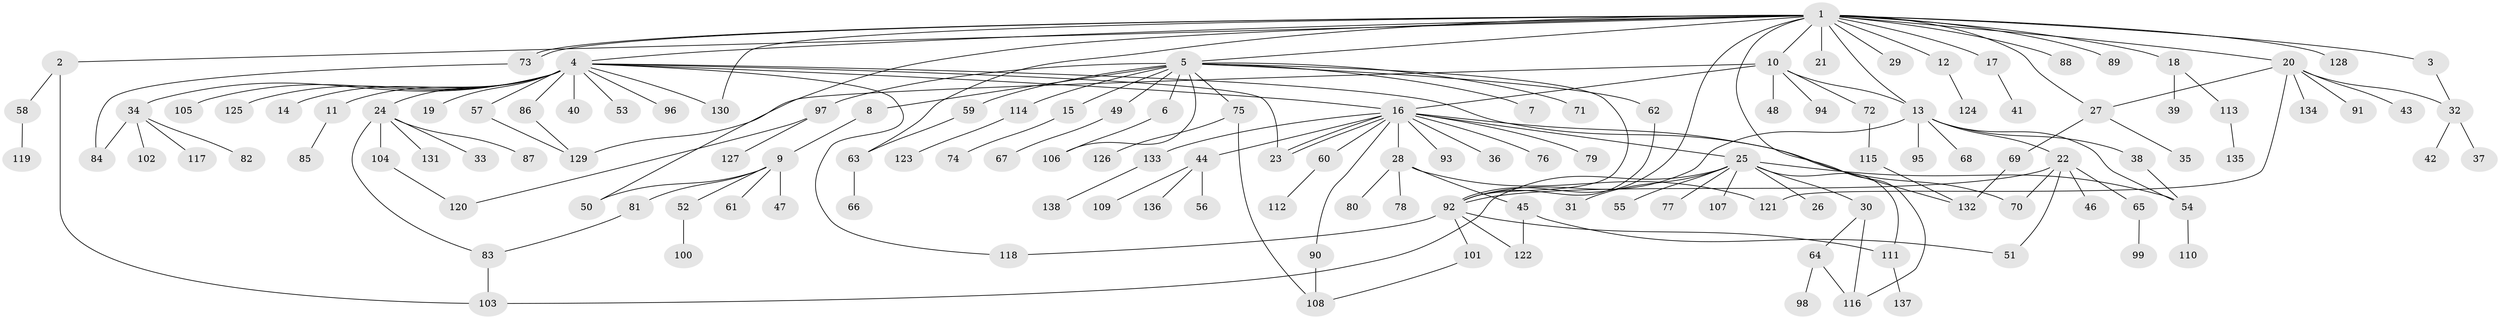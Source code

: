 // coarse degree distribution, {22: 0.009615384615384616, 3: 0.10576923076923077, 2: 0.20192307692307693, 15: 0.009615384615384616, 13: 0.019230769230769232, 1: 0.5480769230769231, 6: 0.019230769230769232, 8: 0.009615384615384616, 9: 0.028846153846153848, 7: 0.019230769230769232, 4: 0.028846153846153848}
// Generated by graph-tools (version 1.1) at 2025/51/02/27/25 19:51:54]
// undirected, 138 vertices, 173 edges
graph export_dot {
graph [start="1"]
  node [color=gray90,style=filled];
  1;
  2;
  3;
  4;
  5;
  6;
  7;
  8;
  9;
  10;
  11;
  12;
  13;
  14;
  15;
  16;
  17;
  18;
  19;
  20;
  21;
  22;
  23;
  24;
  25;
  26;
  27;
  28;
  29;
  30;
  31;
  32;
  33;
  34;
  35;
  36;
  37;
  38;
  39;
  40;
  41;
  42;
  43;
  44;
  45;
  46;
  47;
  48;
  49;
  50;
  51;
  52;
  53;
  54;
  55;
  56;
  57;
  58;
  59;
  60;
  61;
  62;
  63;
  64;
  65;
  66;
  67;
  68;
  69;
  70;
  71;
  72;
  73;
  74;
  75;
  76;
  77;
  78;
  79;
  80;
  81;
  82;
  83;
  84;
  85;
  86;
  87;
  88;
  89;
  90;
  91;
  92;
  93;
  94;
  95;
  96;
  97;
  98;
  99;
  100;
  101;
  102;
  103;
  104;
  105;
  106;
  107;
  108;
  109;
  110;
  111;
  112;
  113;
  114;
  115;
  116;
  117;
  118;
  119;
  120;
  121;
  122;
  123;
  124;
  125;
  126;
  127;
  128;
  129;
  130;
  131;
  132;
  133;
  134;
  135;
  136;
  137;
  138;
  1 -- 2;
  1 -- 3;
  1 -- 4;
  1 -- 5;
  1 -- 10;
  1 -- 12;
  1 -- 13;
  1 -- 17;
  1 -- 18;
  1 -- 20;
  1 -- 21;
  1 -- 27;
  1 -- 29;
  1 -- 50;
  1 -- 63;
  1 -- 73;
  1 -- 73;
  1 -- 88;
  1 -- 89;
  1 -- 92;
  1 -- 116;
  1 -- 128;
  1 -- 130;
  2 -- 58;
  2 -- 103;
  3 -- 32;
  4 -- 11;
  4 -- 14;
  4 -- 16;
  4 -- 19;
  4 -- 23;
  4 -- 24;
  4 -- 34;
  4 -- 40;
  4 -- 53;
  4 -- 57;
  4 -- 86;
  4 -- 96;
  4 -- 105;
  4 -- 118;
  4 -- 125;
  4 -- 130;
  4 -- 132;
  5 -- 6;
  5 -- 7;
  5 -- 8;
  5 -- 15;
  5 -- 49;
  5 -- 59;
  5 -- 62;
  5 -- 71;
  5 -- 75;
  5 -- 92;
  5 -- 97;
  5 -- 106;
  5 -- 114;
  6 -- 106;
  8 -- 9;
  9 -- 47;
  9 -- 50;
  9 -- 52;
  9 -- 61;
  9 -- 81;
  10 -- 13;
  10 -- 16;
  10 -- 48;
  10 -- 72;
  10 -- 94;
  10 -- 129;
  11 -- 85;
  12 -- 124;
  13 -- 22;
  13 -- 38;
  13 -- 54;
  13 -- 68;
  13 -- 92;
  13 -- 95;
  15 -- 74;
  16 -- 23;
  16 -- 23;
  16 -- 25;
  16 -- 28;
  16 -- 36;
  16 -- 44;
  16 -- 60;
  16 -- 70;
  16 -- 76;
  16 -- 79;
  16 -- 90;
  16 -- 93;
  16 -- 133;
  17 -- 41;
  18 -- 39;
  18 -- 113;
  20 -- 27;
  20 -- 32;
  20 -- 43;
  20 -- 91;
  20 -- 121;
  20 -- 134;
  22 -- 46;
  22 -- 51;
  22 -- 65;
  22 -- 70;
  22 -- 92;
  24 -- 33;
  24 -- 83;
  24 -- 87;
  24 -- 104;
  24 -- 131;
  25 -- 26;
  25 -- 30;
  25 -- 31;
  25 -- 54;
  25 -- 55;
  25 -- 77;
  25 -- 103;
  25 -- 107;
  25 -- 111;
  27 -- 35;
  27 -- 69;
  28 -- 45;
  28 -- 78;
  28 -- 80;
  28 -- 121;
  30 -- 64;
  30 -- 116;
  32 -- 37;
  32 -- 42;
  34 -- 82;
  34 -- 84;
  34 -- 102;
  34 -- 117;
  38 -- 54;
  44 -- 56;
  44 -- 109;
  44 -- 136;
  45 -- 51;
  45 -- 122;
  49 -- 67;
  52 -- 100;
  54 -- 110;
  57 -- 129;
  58 -- 119;
  59 -- 63;
  60 -- 112;
  62 -- 92;
  63 -- 66;
  64 -- 98;
  64 -- 116;
  65 -- 99;
  69 -- 132;
  72 -- 115;
  73 -- 84;
  75 -- 108;
  75 -- 126;
  81 -- 83;
  83 -- 103;
  86 -- 129;
  90 -- 108;
  92 -- 101;
  92 -- 111;
  92 -- 118;
  92 -- 122;
  97 -- 120;
  97 -- 127;
  101 -- 108;
  104 -- 120;
  111 -- 137;
  113 -- 135;
  114 -- 123;
  115 -- 132;
  133 -- 138;
}
